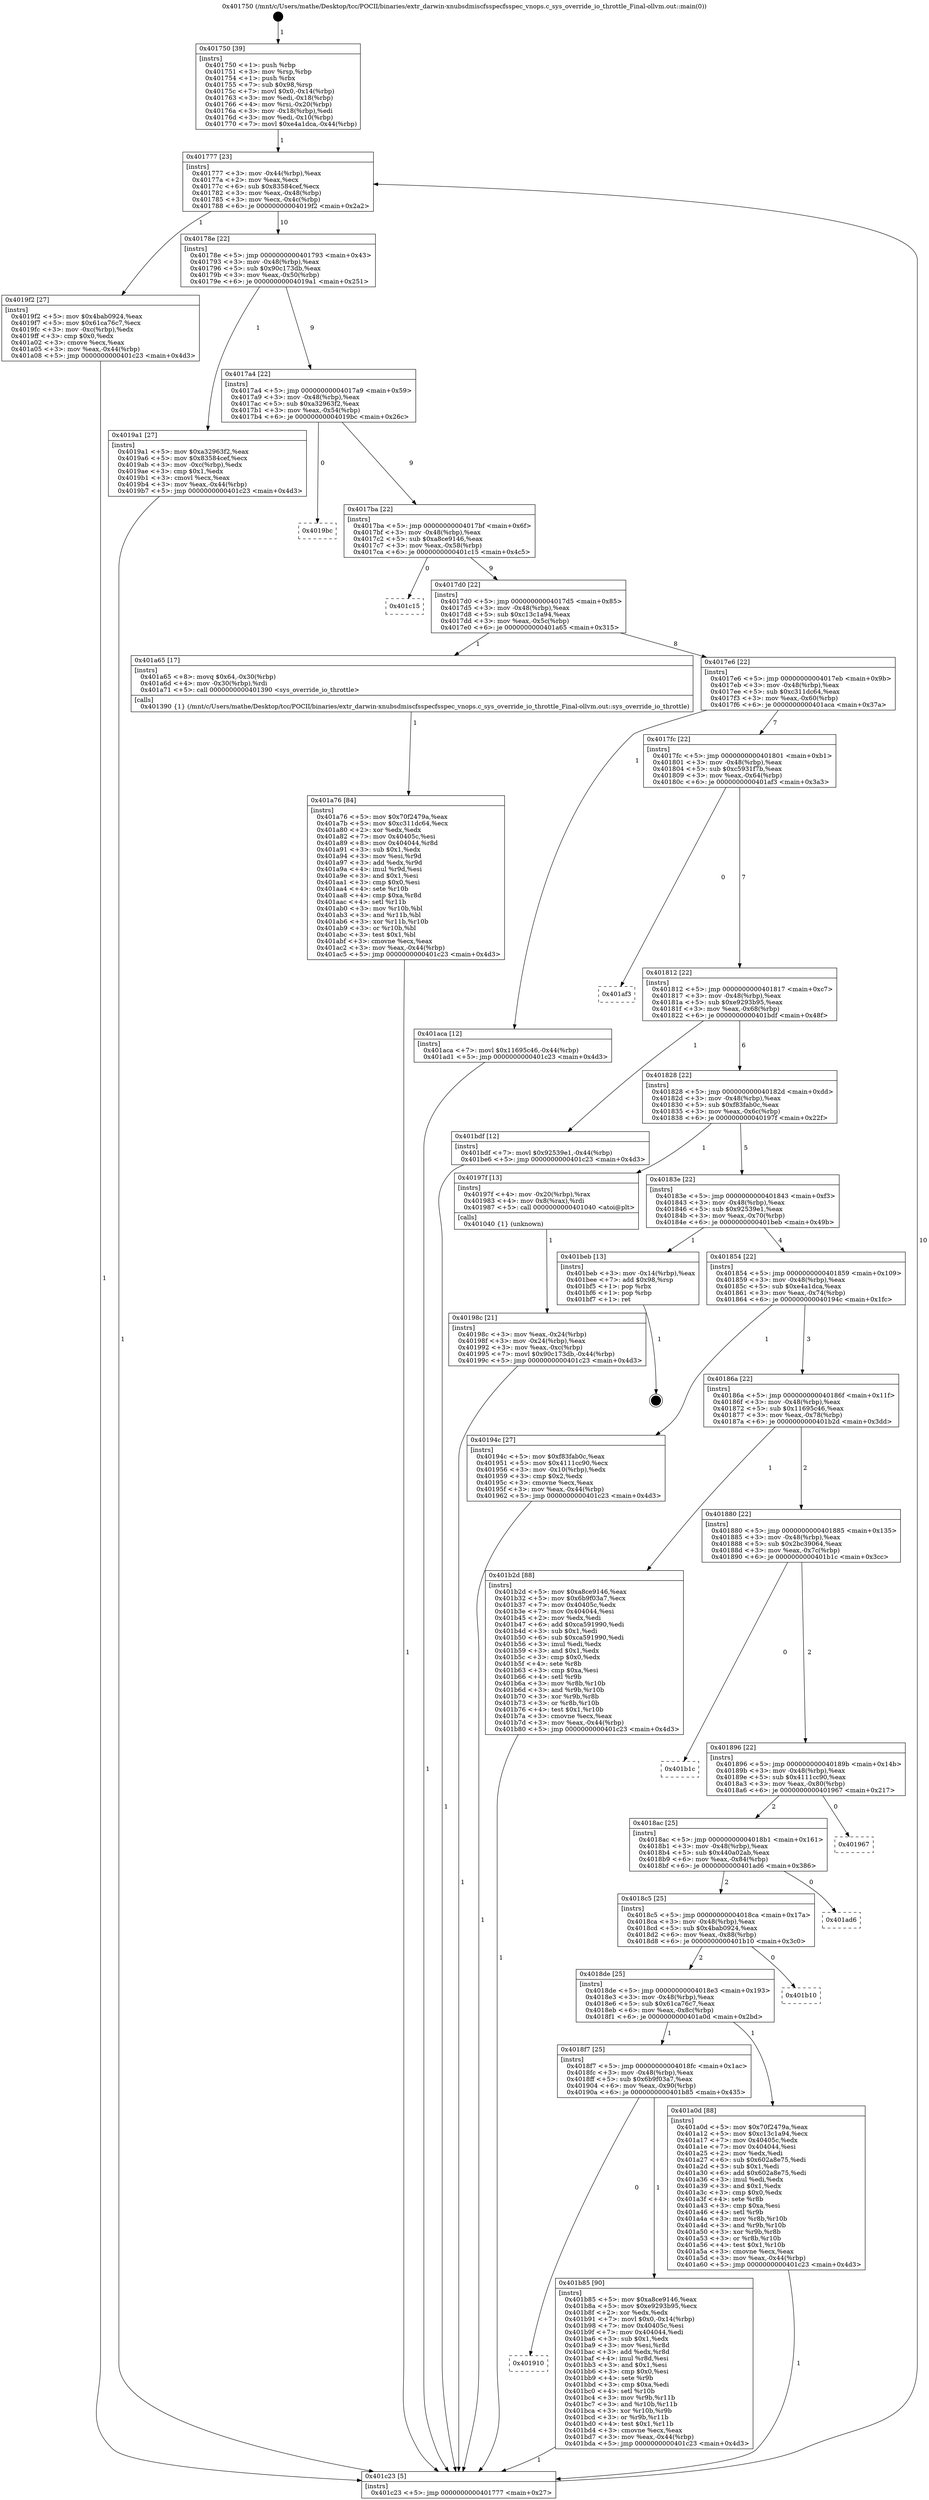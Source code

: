 digraph "0x401750" {
  label = "0x401750 (/mnt/c/Users/mathe/Desktop/tcc/POCII/binaries/extr_darwin-xnubsdmiscfsspecfsspec_vnops.c_sys_override_io_throttle_Final-ollvm.out::main(0))"
  labelloc = "t"
  node[shape=record]

  Entry [label="",width=0.3,height=0.3,shape=circle,fillcolor=black,style=filled]
  "0x401777" [label="{
     0x401777 [23]\l
     | [instrs]\l
     &nbsp;&nbsp;0x401777 \<+3\>: mov -0x44(%rbp),%eax\l
     &nbsp;&nbsp;0x40177a \<+2\>: mov %eax,%ecx\l
     &nbsp;&nbsp;0x40177c \<+6\>: sub $0x83584cef,%ecx\l
     &nbsp;&nbsp;0x401782 \<+3\>: mov %eax,-0x48(%rbp)\l
     &nbsp;&nbsp;0x401785 \<+3\>: mov %ecx,-0x4c(%rbp)\l
     &nbsp;&nbsp;0x401788 \<+6\>: je 00000000004019f2 \<main+0x2a2\>\l
  }"]
  "0x4019f2" [label="{
     0x4019f2 [27]\l
     | [instrs]\l
     &nbsp;&nbsp;0x4019f2 \<+5\>: mov $0x4bab0924,%eax\l
     &nbsp;&nbsp;0x4019f7 \<+5\>: mov $0x61ca76c7,%ecx\l
     &nbsp;&nbsp;0x4019fc \<+3\>: mov -0xc(%rbp),%edx\l
     &nbsp;&nbsp;0x4019ff \<+3\>: cmp $0x0,%edx\l
     &nbsp;&nbsp;0x401a02 \<+3\>: cmove %ecx,%eax\l
     &nbsp;&nbsp;0x401a05 \<+3\>: mov %eax,-0x44(%rbp)\l
     &nbsp;&nbsp;0x401a08 \<+5\>: jmp 0000000000401c23 \<main+0x4d3\>\l
  }"]
  "0x40178e" [label="{
     0x40178e [22]\l
     | [instrs]\l
     &nbsp;&nbsp;0x40178e \<+5\>: jmp 0000000000401793 \<main+0x43\>\l
     &nbsp;&nbsp;0x401793 \<+3\>: mov -0x48(%rbp),%eax\l
     &nbsp;&nbsp;0x401796 \<+5\>: sub $0x90c173db,%eax\l
     &nbsp;&nbsp;0x40179b \<+3\>: mov %eax,-0x50(%rbp)\l
     &nbsp;&nbsp;0x40179e \<+6\>: je 00000000004019a1 \<main+0x251\>\l
  }"]
  Exit [label="",width=0.3,height=0.3,shape=circle,fillcolor=black,style=filled,peripheries=2]
  "0x4019a1" [label="{
     0x4019a1 [27]\l
     | [instrs]\l
     &nbsp;&nbsp;0x4019a1 \<+5\>: mov $0xa32963f2,%eax\l
     &nbsp;&nbsp;0x4019a6 \<+5\>: mov $0x83584cef,%ecx\l
     &nbsp;&nbsp;0x4019ab \<+3\>: mov -0xc(%rbp),%edx\l
     &nbsp;&nbsp;0x4019ae \<+3\>: cmp $0x1,%edx\l
     &nbsp;&nbsp;0x4019b1 \<+3\>: cmovl %ecx,%eax\l
     &nbsp;&nbsp;0x4019b4 \<+3\>: mov %eax,-0x44(%rbp)\l
     &nbsp;&nbsp;0x4019b7 \<+5\>: jmp 0000000000401c23 \<main+0x4d3\>\l
  }"]
  "0x4017a4" [label="{
     0x4017a4 [22]\l
     | [instrs]\l
     &nbsp;&nbsp;0x4017a4 \<+5\>: jmp 00000000004017a9 \<main+0x59\>\l
     &nbsp;&nbsp;0x4017a9 \<+3\>: mov -0x48(%rbp),%eax\l
     &nbsp;&nbsp;0x4017ac \<+5\>: sub $0xa32963f2,%eax\l
     &nbsp;&nbsp;0x4017b1 \<+3\>: mov %eax,-0x54(%rbp)\l
     &nbsp;&nbsp;0x4017b4 \<+6\>: je 00000000004019bc \<main+0x26c\>\l
  }"]
  "0x401910" [label="{
     0x401910\l
  }", style=dashed]
  "0x4019bc" [label="{
     0x4019bc\l
  }", style=dashed]
  "0x4017ba" [label="{
     0x4017ba [22]\l
     | [instrs]\l
     &nbsp;&nbsp;0x4017ba \<+5\>: jmp 00000000004017bf \<main+0x6f\>\l
     &nbsp;&nbsp;0x4017bf \<+3\>: mov -0x48(%rbp),%eax\l
     &nbsp;&nbsp;0x4017c2 \<+5\>: sub $0xa8ce9146,%eax\l
     &nbsp;&nbsp;0x4017c7 \<+3\>: mov %eax,-0x58(%rbp)\l
     &nbsp;&nbsp;0x4017ca \<+6\>: je 0000000000401c15 \<main+0x4c5\>\l
  }"]
  "0x401b85" [label="{
     0x401b85 [90]\l
     | [instrs]\l
     &nbsp;&nbsp;0x401b85 \<+5\>: mov $0xa8ce9146,%eax\l
     &nbsp;&nbsp;0x401b8a \<+5\>: mov $0xe9293b95,%ecx\l
     &nbsp;&nbsp;0x401b8f \<+2\>: xor %edx,%edx\l
     &nbsp;&nbsp;0x401b91 \<+7\>: movl $0x0,-0x14(%rbp)\l
     &nbsp;&nbsp;0x401b98 \<+7\>: mov 0x40405c,%esi\l
     &nbsp;&nbsp;0x401b9f \<+7\>: mov 0x404044,%edi\l
     &nbsp;&nbsp;0x401ba6 \<+3\>: sub $0x1,%edx\l
     &nbsp;&nbsp;0x401ba9 \<+3\>: mov %esi,%r8d\l
     &nbsp;&nbsp;0x401bac \<+3\>: add %edx,%r8d\l
     &nbsp;&nbsp;0x401baf \<+4\>: imul %r8d,%esi\l
     &nbsp;&nbsp;0x401bb3 \<+3\>: and $0x1,%esi\l
     &nbsp;&nbsp;0x401bb6 \<+3\>: cmp $0x0,%esi\l
     &nbsp;&nbsp;0x401bb9 \<+4\>: sete %r9b\l
     &nbsp;&nbsp;0x401bbd \<+3\>: cmp $0xa,%edi\l
     &nbsp;&nbsp;0x401bc0 \<+4\>: setl %r10b\l
     &nbsp;&nbsp;0x401bc4 \<+3\>: mov %r9b,%r11b\l
     &nbsp;&nbsp;0x401bc7 \<+3\>: and %r10b,%r11b\l
     &nbsp;&nbsp;0x401bca \<+3\>: xor %r10b,%r9b\l
     &nbsp;&nbsp;0x401bcd \<+3\>: or %r9b,%r11b\l
     &nbsp;&nbsp;0x401bd0 \<+4\>: test $0x1,%r11b\l
     &nbsp;&nbsp;0x401bd4 \<+3\>: cmovne %ecx,%eax\l
     &nbsp;&nbsp;0x401bd7 \<+3\>: mov %eax,-0x44(%rbp)\l
     &nbsp;&nbsp;0x401bda \<+5\>: jmp 0000000000401c23 \<main+0x4d3\>\l
  }"]
  "0x401c15" [label="{
     0x401c15\l
  }", style=dashed]
  "0x4017d0" [label="{
     0x4017d0 [22]\l
     | [instrs]\l
     &nbsp;&nbsp;0x4017d0 \<+5\>: jmp 00000000004017d5 \<main+0x85\>\l
     &nbsp;&nbsp;0x4017d5 \<+3\>: mov -0x48(%rbp),%eax\l
     &nbsp;&nbsp;0x4017d8 \<+5\>: sub $0xc13c1a94,%eax\l
     &nbsp;&nbsp;0x4017dd \<+3\>: mov %eax,-0x5c(%rbp)\l
     &nbsp;&nbsp;0x4017e0 \<+6\>: je 0000000000401a65 \<main+0x315\>\l
  }"]
  "0x401a76" [label="{
     0x401a76 [84]\l
     | [instrs]\l
     &nbsp;&nbsp;0x401a76 \<+5\>: mov $0x70f2479a,%eax\l
     &nbsp;&nbsp;0x401a7b \<+5\>: mov $0xc311dc64,%ecx\l
     &nbsp;&nbsp;0x401a80 \<+2\>: xor %edx,%edx\l
     &nbsp;&nbsp;0x401a82 \<+7\>: mov 0x40405c,%esi\l
     &nbsp;&nbsp;0x401a89 \<+8\>: mov 0x404044,%r8d\l
     &nbsp;&nbsp;0x401a91 \<+3\>: sub $0x1,%edx\l
     &nbsp;&nbsp;0x401a94 \<+3\>: mov %esi,%r9d\l
     &nbsp;&nbsp;0x401a97 \<+3\>: add %edx,%r9d\l
     &nbsp;&nbsp;0x401a9a \<+4\>: imul %r9d,%esi\l
     &nbsp;&nbsp;0x401a9e \<+3\>: and $0x1,%esi\l
     &nbsp;&nbsp;0x401aa1 \<+3\>: cmp $0x0,%esi\l
     &nbsp;&nbsp;0x401aa4 \<+4\>: sete %r10b\l
     &nbsp;&nbsp;0x401aa8 \<+4\>: cmp $0xa,%r8d\l
     &nbsp;&nbsp;0x401aac \<+4\>: setl %r11b\l
     &nbsp;&nbsp;0x401ab0 \<+3\>: mov %r10b,%bl\l
     &nbsp;&nbsp;0x401ab3 \<+3\>: and %r11b,%bl\l
     &nbsp;&nbsp;0x401ab6 \<+3\>: xor %r11b,%r10b\l
     &nbsp;&nbsp;0x401ab9 \<+3\>: or %r10b,%bl\l
     &nbsp;&nbsp;0x401abc \<+3\>: test $0x1,%bl\l
     &nbsp;&nbsp;0x401abf \<+3\>: cmovne %ecx,%eax\l
     &nbsp;&nbsp;0x401ac2 \<+3\>: mov %eax,-0x44(%rbp)\l
     &nbsp;&nbsp;0x401ac5 \<+5\>: jmp 0000000000401c23 \<main+0x4d3\>\l
  }"]
  "0x401a65" [label="{
     0x401a65 [17]\l
     | [instrs]\l
     &nbsp;&nbsp;0x401a65 \<+8\>: movq $0x64,-0x30(%rbp)\l
     &nbsp;&nbsp;0x401a6d \<+4\>: mov -0x30(%rbp),%rdi\l
     &nbsp;&nbsp;0x401a71 \<+5\>: call 0000000000401390 \<sys_override_io_throttle\>\l
     | [calls]\l
     &nbsp;&nbsp;0x401390 \{1\} (/mnt/c/Users/mathe/Desktop/tcc/POCII/binaries/extr_darwin-xnubsdmiscfsspecfsspec_vnops.c_sys_override_io_throttle_Final-ollvm.out::sys_override_io_throttle)\l
  }"]
  "0x4017e6" [label="{
     0x4017e6 [22]\l
     | [instrs]\l
     &nbsp;&nbsp;0x4017e6 \<+5\>: jmp 00000000004017eb \<main+0x9b\>\l
     &nbsp;&nbsp;0x4017eb \<+3\>: mov -0x48(%rbp),%eax\l
     &nbsp;&nbsp;0x4017ee \<+5\>: sub $0xc311dc64,%eax\l
     &nbsp;&nbsp;0x4017f3 \<+3\>: mov %eax,-0x60(%rbp)\l
     &nbsp;&nbsp;0x4017f6 \<+6\>: je 0000000000401aca \<main+0x37a\>\l
  }"]
  "0x4018f7" [label="{
     0x4018f7 [25]\l
     | [instrs]\l
     &nbsp;&nbsp;0x4018f7 \<+5\>: jmp 00000000004018fc \<main+0x1ac\>\l
     &nbsp;&nbsp;0x4018fc \<+3\>: mov -0x48(%rbp),%eax\l
     &nbsp;&nbsp;0x4018ff \<+5\>: sub $0x6b9f03a7,%eax\l
     &nbsp;&nbsp;0x401904 \<+6\>: mov %eax,-0x90(%rbp)\l
     &nbsp;&nbsp;0x40190a \<+6\>: je 0000000000401b85 \<main+0x435\>\l
  }"]
  "0x401aca" [label="{
     0x401aca [12]\l
     | [instrs]\l
     &nbsp;&nbsp;0x401aca \<+7\>: movl $0x11695c46,-0x44(%rbp)\l
     &nbsp;&nbsp;0x401ad1 \<+5\>: jmp 0000000000401c23 \<main+0x4d3\>\l
  }"]
  "0x4017fc" [label="{
     0x4017fc [22]\l
     | [instrs]\l
     &nbsp;&nbsp;0x4017fc \<+5\>: jmp 0000000000401801 \<main+0xb1\>\l
     &nbsp;&nbsp;0x401801 \<+3\>: mov -0x48(%rbp),%eax\l
     &nbsp;&nbsp;0x401804 \<+5\>: sub $0xc5931f7b,%eax\l
     &nbsp;&nbsp;0x401809 \<+3\>: mov %eax,-0x64(%rbp)\l
     &nbsp;&nbsp;0x40180c \<+6\>: je 0000000000401af3 \<main+0x3a3\>\l
  }"]
  "0x401a0d" [label="{
     0x401a0d [88]\l
     | [instrs]\l
     &nbsp;&nbsp;0x401a0d \<+5\>: mov $0x70f2479a,%eax\l
     &nbsp;&nbsp;0x401a12 \<+5\>: mov $0xc13c1a94,%ecx\l
     &nbsp;&nbsp;0x401a17 \<+7\>: mov 0x40405c,%edx\l
     &nbsp;&nbsp;0x401a1e \<+7\>: mov 0x404044,%esi\l
     &nbsp;&nbsp;0x401a25 \<+2\>: mov %edx,%edi\l
     &nbsp;&nbsp;0x401a27 \<+6\>: sub $0x602a8e75,%edi\l
     &nbsp;&nbsp;0x401a2d \<+3\>: sub $0x1,%edi\l
     &nbsp;&nbsp;0x401a30 \<+6\>: add $0x602a8e75,%edi\l
     &nbsp;&nbsp;0x401a36 \<+3\>: imul %edi,%edx\l
     &nbsp;&nbsp;0x401a39 \<+3\>: and $0x1,%edx\l
     &nbsp;&nbsp;0x401a3c \<+3\>: cmp $0x0,%edx\l
     &nbsp;&nbsp;0x401a3f \<+4\>: sete %r8b\l
     &nbsp;&nbsp;0x401a43 \<+3\>: cmp $0xa,%esi\l
     &nbsp;&nbsp;0x401a46 \<+4\>: setl %r9b\l
     &nbsp;&nbsp;0x401a4a \<+3\>: mov %r8b,%r10b\l
     &nbsp;&nbsp;0x401a4d \<+3\>: and %r9b,%r10b\l
     &nbsp;&nbsp;0x401a50 \<+3\>: xor %r9b,%r8b\l
     &nbsp;&nbsp;0x401a53 \<+3\>: or %r8b,%r10b\l
     &nbsp;&nbsp;0x401a56 \<+4\>: test $0x1,%r10b\l
     &nbsp;&nbsp;0x401a5a \<+3\>: cmovne %ecx,%eax\l
     &nbsp;&nbsp;0x401a5d \<+3\>: mov %eax,-0x44(%rbp)\l
     &nbsp;&nbsp;0x401a60 \<+5\>: jmp 0000000000401c23 \<main+0x4d3\>\l
  }"]
  "0x401af3" [label="{
     0x401af3\l
  }", style=dashed]
  "0x401812" [label="{
     0x401812 [22]\l
     | [instrs]\l
     &nbsp;&nbsp;0x401812 \<+5\>: jmp 0000000000401817 \<main+0xc7\>\l
     &nbsp;&nbsp;0x401817 \<+3\>: mov -0x48(%rbp),%eax\l
     &nbsp;&nbsp;0x40181a \<+5\>: sub $0xe9293b95,%eax\l
     &nbsp;&nbsp;0x40181f \<+3\>: mov %eax,-0x68(%rbp)\l
     &nbsp;&nbsp;0x401822 \<+6\>: je 0000000000401bdf \<main+0x48f\>\l
  }"]
  "0x4018de" [label="{
     0x4018de [25]\l
     | [instrs]\l
     &nbsp;&nbsp;0x4018de \<+5\>: jmp 00000000004018e3 \<main+0x193\>\l
     &nbsp;&nbsp;0x4018e3 \<+3\>: mov -0x48(%rbp),%eax\l
     &nbsp;&nbsp;0x4018e6 \<+5\>: sub $0x61ca76c7,%eax\l
     &nbsp;&nbsp;0x4018eb \<+6\>: mov %eax,-0x8c(%rbp)\l
     &nbsp;&nbsp;0x4018f1 \<+6\>: je 0000000000401a0d \<main+0x2bd\>\l
  }"]
  "0x401bdf" [label="{
     0x401bdf [12]\l
     | [instrs]\l
     &nbsp;&nbsp;0x401bdf \<+7\>: movl $0x92539e1,-0x44(%rbp)\l
     &nbsp;&nbsp;0x401be6 \<+5\>: jmp 0000000000401c23 \<main+0x4d3\>\l
  }"]
  "0x401828" [label="{
     0x401828 [22]\l
     | [instrs]\l
     &nbsp;&nbsp;0x401828 \<+5\>: jmp 000000000040182d \<main+0xdd\>\l
     &nbsp;&nbsp;0x40182d \<+3\>: mov -0x48(%rbp),%eax\l
     &nbsp;&nbsp;0x401830 \<+5\>: sub $0xf83fab0c,%eax\l
     &nbsp;&nbsp;0x401835 \<+3\>: mov %eax,-0x6c(%rbp)\l
     &nbsp;&nbsp;0x401838 \<+6\>: je 000000000040197f \<main+0x22f\>\l
  }"]
  "0x401b10" [label="{
     0x401b10\l
  }", style=dashed]
  "0x40197f" [label="{
     0x40197f [13]\l
     | [instrs]\l
     &nbsp;&nbsp;0x40197f \<+4\>: mov -0x20(%rbp),%rax\l
     &nbsp;&nbsp;0x401983 \<+4\>: mov 0x8(%rax),%rdi\l
     &nbsp;&nbsp;0x401987 \<+5\>: call 0000000000401040 \<atoi@plt\>\l
     | [calls]\l
     &nbsp;&nbsp;0x401040 \{1\} (unknown)\l
  }"]
  "0x40183e" [label="{
     0x40183e [22]\l
     | [instrs]\l
     &nbsp;&nbsp;0x40183e \<+5\>: jmp 0000000000401843 \<main+0xf3\>\l
     &nbsp;&nbsp;0x401843 \<+3\>: mov -0x48(%rbp),%eax\l
     &nbsp;&nbsp;0x401846 \<+5\>: sub $0x92539e1,%eax\l
     &nbsp;&nbsp;0x40184b \<+3\>: mov %eax,-0x70(%rbp)\l
     &nbsp;&nbsp;0x40184e \<+6\>: je 0000000000401beb \<main+0x49b\>\l
  }"]
  "0x4018c5" [label="{
     0x4018c5 [25]\l
     | [instrs]\l
     &nbsp;&nbsp;0x4018c5 \<+5\>: jmp 00000000004018ca \<main+0x17a\>\l
     &nbsp;&nbsp;0x4018ca \<+3\>: mov -0x48(%rbp),%eax\l
     &nbsp;&nbsp;0x4018cd \<+5\>: sub $0x4bab0924,%eax\l
     &nbsp;&nbsp;0x4018d2 \<+6\>: mov %eax,-0x88(%rbp)\l
     &nbsp;&nbsp;0x4018d8 \<+6\>: je 0000000000401b10 \<main+0x3c0\>\l
  }"]
  "0x401beb" [label="{
     0x401beb [13]\l
     | [instrs]\l
     &nbsp;&nbsp;0x401beb \<+3\>: mov -0x14(%rbp),%eax\l
     &nbsp;&nbsp;0x401bee \<+7\>: add $0x98,%rsp\l
     &nbsp;&nbsp;0x401bf5 \<+1\>: pop %rbx\l
     &nbsp;&nbsp;0x401bf6 \<+1\>: pop %rbp\l
     &nbsp;&nbsp;0x401bf7 \<+1\>: ret\l
  }"]
  "0x401854" [label="{
     0x401854 [22]\l
     | [instrs]\l
     &nbsp;&nbsp;0x401854 \<+5\>: jmp 0000000000401859 \<main+0x109\>\l
     &nbsp;&nbsp;0x401859 \<+3\>: mov -0x48(%rbp),%eax\l
     &nbsp;&nbsp;0x40185c \<+5\>: sub $0xe4a1dca,%eax\l
     &nbsp;&nbsp;0x401861 \<+3\>: mov %eax,-0x74(%rbp)\l
     &nbsp;&nbsp;0x401864 \<+6\>: je 000000000040194c \<main+0x1fc\>\l
  }"]
  "0x401ad6" [label="{
     0x401ad6\l
  }", style=dashed]
  "0x40194c" [label="{
     0x40194c [27]\l
     | [instrs]\l
     &nbsp;&nbsp;0x40194c \<+5\>: mov $0xf83fab0c,%eax\l
     &nbsp;&nbsp;0x401951 \<+5\>: mov $0x4111cc90,%ecx\l
     &nbsp;&nbsp;0x401956 \<+3\>: mov -0x10(%rbp),%edx\l
     &nbsp;&nbsp;0x401959 \<+3\>: cmp $0x2,%edx\l
     &nbsp;&nbsp;0x40195c \<+3\>: cmovne %ecx,%eax\l
     &nbsp;&nbsp;0x40195f \<+3\>: mov %eax,-0x44(%rbp)\l
     &nbsp;&nbsp;0x401962 \<+5\>: jmp 0000000000401c23 \<main+0x4d3\>\l
  }"]
  "0x40186a" [label="{
     0x40186a [22]\l
     | [instrs]\l
     &nbsp;&nbsp;0x40186a \<+5\>: jmp 000000000040186f \<main+0x11f\>\l
     &nbsp;&nbsp;0x40186f \<+3\>: mov -0x48(%rbp),%eax\l
     &nbsp;&nbsp;0x401872 \<+5\>: sub $0x11695c46,%eax\l
     &nbsp;&nbsp;0x401877 \<+3\>: mov %eax,-0x78(%rbp)\l
     &nbsp;&nbsp;0x40187a \<+6\>: je 0000000000401b2d \<main+0x3dd\>\l
  }"]
  "0x401c23" [label="{
     0x401c23 [5]\l
     | [instrs]\l
     &nbsp;&nbsp;0x401c23 \<+5\>: jmp 0000000000401777 \<main+0x27\>\l
  }"]
  "0x401750" [label="{
     0x401750 [39]\l
     | [instrs]\l
     &nbsp;&nbsp;0x401750 \<+1\>: push %rbp\l
     &nbsp;&nbsp;0x401751 \<+3\>: mov %rsp,%rbp\l
     &nbsp;&nbsp;0x401754 \<+1\>: push %rbx\l
     &nbsp;&nbsp;0x401755 \<+7\>: sub $0x98,%rsp\l
     &nbsp;&nbsp;0x40175c \<+7\>: movl $0x0,-0x14(%rbp)\l
     &nbsp;&nbsp;0x401763 \<+3\>: mov %edi,-0x18(%rbp)\l
     &nbsp;&nbsp;0x401766 \<+4\>: mov %rsi,-0x20(%rbp)\l
     &nbsp;&nbsp;0x40176a \<+3\>: mov -0x18(%rbp),%edi\l
     &nbsp;&nbsp;0x40176d \<+3\>: mov %edi,-0x10(%rbp)\l
     &nbsp;&nbsp;0x401770 \<+7\>: movl $0xe4a1dca,-0x44(%rbp)\l
  }"]
  "0x40198c" [label="{
     0x40198c [21]\l
     | [instrs]\l
     &nbsp;&nbsp;0x40198c \<+3\>: mov %eax,-0x24(%rbp)\l
     &nbsp;&nbsp;0x40198f \<+3\>: mov -0x24(%rbp),%eax\l
     &nbsp;&nbsp;0x401992 \<+3\>: mov %eax,-0xc(%rbp)\l
     &nbsp;&nbsp;0x401995 \<+7\>: movl $0x90c173db,-0x44(%rbp)\l
     &nbsp;&nbsp;0x40199c \<+5\>: jmp 0000000000401c23 \<main+0x4d3\>\l
  }"]
  "0x4018ac" [label="{
     0x4018ac [25]\l
     | [instrs]\l
     &nbsp;&nbsp;0x4018ac \<+5\>: jmp 00000000004018b1 \<main+0x161\>\l
     &nbsp;&nbsp;0x4018b1 \<+3\>: mov -0x48(%rbp),%eax\l
     &nbsp;&nbsp;0x4018b4 \<+5\>: sub $0x440a02ab,%eax\l
     &nbsp;&nbsp;0x4018b9 \<+6\>: mov %eax,-0x84(%rbp)\l
     &nbsp;&nbsp;0x4018bf \<+6\>: je 0000000000401ad6 \<main+0x386\>\l
  }"]
  "0x401b2d" [label="{
     0x401b2d [88]\l
     | [instrs]\l
     &nbsp;&nbsp;0x401b2d \<+5\>: mov $0xa8ce9146,%eax\l
     &nbsp;&nbsp;0x401b32 \<+5\>: mov $0x6b9f03a7,%ecx\l
     &nbsp;&nbsp;0x401b37 \<+7\>: mov 0x40405c,%edx\l
     &nbsp;&nbsp;0x401b3e \<+7\>: mov 0x404044,%esi\l
     &nbsp;&nbsp;0x401b45 \<+2\>: mov %edx,%edi\l
     &nbsp;&nbsp;0x401b47 \<+6\>: add $0xca591990,%edi\l
     &nbsp;&nbsp;0x401b4d \<+3\>: sub $0x1,%edi\l
     &nbsp;&nbsp;0x401b50 \<+6\>: sub $0xca591990,%edi\l
     &nbsp;&nbsp;0x401b56 \<+3\>: imul %edi,%edx\l
     &nbsp;&nbsp;0x401b59 \<+3\>: and $0x1,%edx\l
     &nbsp;&nbsp;0x401b5c \<+3\>: cmp $0x0,%edx\l
     &nbsp;&nbsp;0x401b5f \<+4\>: sete %r8b\l
     &nbsp;&nbsp;0x401b63 \<+3\>: cmp $0xa,%esi\l
     &nbsp;&nbsp;0x401b66 \<+4\>: setl %r9b\l
     &nbsp;&nbsp;0x401b6a \<+3\>: mov %r8b,%r10b\l
     &nbsp;&nbsp;0x401b6d \<+3\>: and %r9b,%r10b\l
     &nbsp;&nbsp;0x401b70 \<+3\>: xor %r9b,%r8b\l
     &nbsp;&nbsp;0x401b73 \<+3\>: or %r8b,%r10b\l
     &nbsp;&nbsp;0x401b76 \<+4\>: test $0x1,%r10b\l
     &nbsp;&nbsp;0x401b7a \<+3\>: cmovne %ecx,%eax\l
     &nbsp;&nbsp;0x401b7d \<+3\>: mov %eax,-0x44(%rbp)\l
     &nbsp;&nbsp;0x401b80 \<+5\>: jmp 0000000000401c23 \<main+0x4d3\>\l
  }"]
  "0x401880" [label="{
     0x401880 [22]\l
     | [instrs]\l
     &nbsp;&nbsp;0x401880 \<+5\>: jmp 0000000000401885 \<main+0x135\>\l
     &nbsp;&nbsp;0x401885 \<+3\>: mov -0x48(%rbp),%eax\l
     &nbsp;&nbsp;0x401888 \<+5\>: sub $0x2bc39064,%eax\l
     &nbsp;&nbsp;0x40188d \<+3\>: mov %eax,-0x7c(%rbp)\l
     &nbsp;&nbsp;0x401890 \<+6\>: je 0000000000401b1c \<main+0x3cc\>\l
  }"]
  "0x401967" [label="{
     0x401967\l
  }", style=dashed]
  "0x401b1c" [label="{
     0x401b1c\l
  }", style=dashed]
  "0x401896" [label="{
     0x401896 [22]\l
     | [instrs]\l
     &nbsp;&nbsp;0x401896 \<+5\>: jmp 000000000040189b \<main+0x14b\>\l
     &nbsp;&nbsp;0x40189b \<+3\>: mov -0x48(%rbp),%eax\l
     &nbsp;&nbsp;0x40189e \<+5\>: sub $0x4111cc90,%eax\l
     &nbsp;&nbsp;0x4018a3 \<+3\>: mov %eax,-0x80(%rbp)\l
     &nbsp;&nbsp;0x4018a6 \<+6\>: je 0000000000401967 \<main+0x217\>\l
  }"]
  Entry -> "0x401750" [label=" 1"]
  "0x401777" -> "0x4019f2" [label=" 1"]
  "0x401777" -> "0x40178e" [label=" 10"]
  "0x401beb" -> Exit [label=" 1"]
  "0x40178e" -> "0x4019a1" [label=" 1"]
  "0x40178e" -> "0x4017a4" [label=" 9"]
  "0x401bdf" -> "0x401c23" [label=" 1"]
  "0x4017a4" -> "0x4019bc" [label=" 0"]
  "0x4017a4" -> "0x4017ba" [label=" 9"]
  "0x401b85" -> "0x401c23" [label=" 1"]
  "0x4017ba" -> "0x401c15" [label=" 0"]
  "0x4017ba" -> "0x4017d0" [label=" 9"]
  "0x4018f7" -> "0x401910" [label=" 0"]
  "0x4017d0" -> "0x401a65" [label=" 1"]
  "0x4017d0" -> "0x4017e6" [label=" 8"]
  "0x4018f7" -> "0x401b85" [label=" 1"]
  "0x4017e6" -> "0x401aca" [label=" 1"]
  "0x4017e6" -> "0x4017fc" [label=" 7"]
  "0x401b2d" -> "0x401c23" [label=" 1"]
  "0x4017fc" -> "0x401af3" [label=" 0"]
  "0x4017fc" -> "0x401812" [label=" 7"]
  "0x401aca" -> "0x401c23" [label=" 1"]
  "0x401812" -> "0x401bdf" [label=" 1"]
  "0x401812" -> "0x401828" [label=" 6"]
  "0x401a65" -> "0x401a76" [label=" 1"]
  "0x401828" -> "0x40197f" [label=" 1"]
  "0x401828" -> "0x40183e" [label=" 5"]
  "0x401a0d" -> "0x401c23" [label=" 1"]
  "0x40183e" -> "0x401beb" [label=" 1"]
  "0x40183e" -> "0x401854" [label=" 4"]
  "0x4018de" -> "0x401a0d" [label=" 1"]
  "0x401854" -> "0x40194c" [label=" 1"]
  "0x401854" -> "0x40186a" [label=" 3"]
  "0x40194c" -> "0x401c23" [label=" 1"]
  "0x401750" -> "0x401777" [label=" 1"]
  "0x401c23" -> "0x401777" [label=" 10"]
  "0x40197f" -> "0x40198c" [label=" 1"]
  "0x40198c" -> "0x401c23" [label=" 1"]
  "0x4019a1" -> "0x401c23" [label=" 1"]
  "0x4019f2" -> "0x401c23" [label=" 1"]
  "0x401a76" -> "0x401c23" [label=" 1"]
  "0x40186a" -> "0x401b2d" [label=" 1"]
  "0x40186a" -> "0x401880" [label=" 2"]
  "0x4018c5" -> "0x401b10" [label=" 0"]
  "0x401880" -> "0x401b1c" [label=" 0"]
  "0x401880" -> "0x401896" [label=" 2"]
  "0x4018de" -> "0x4018f7" [label=" 1"]
  "0x401896" -> "0x401967" [label=" 0"]
  "0x401896" -> "0x4018ac" [label=" 2"]
  "0x4018c5" -> "0x4018de" [label=" 2"]
  "0x4018ac" -> "0x401ad6" [label=" 0"]
  "0x4018ac" -> "0x4018c5" [label=" 2"]
}
